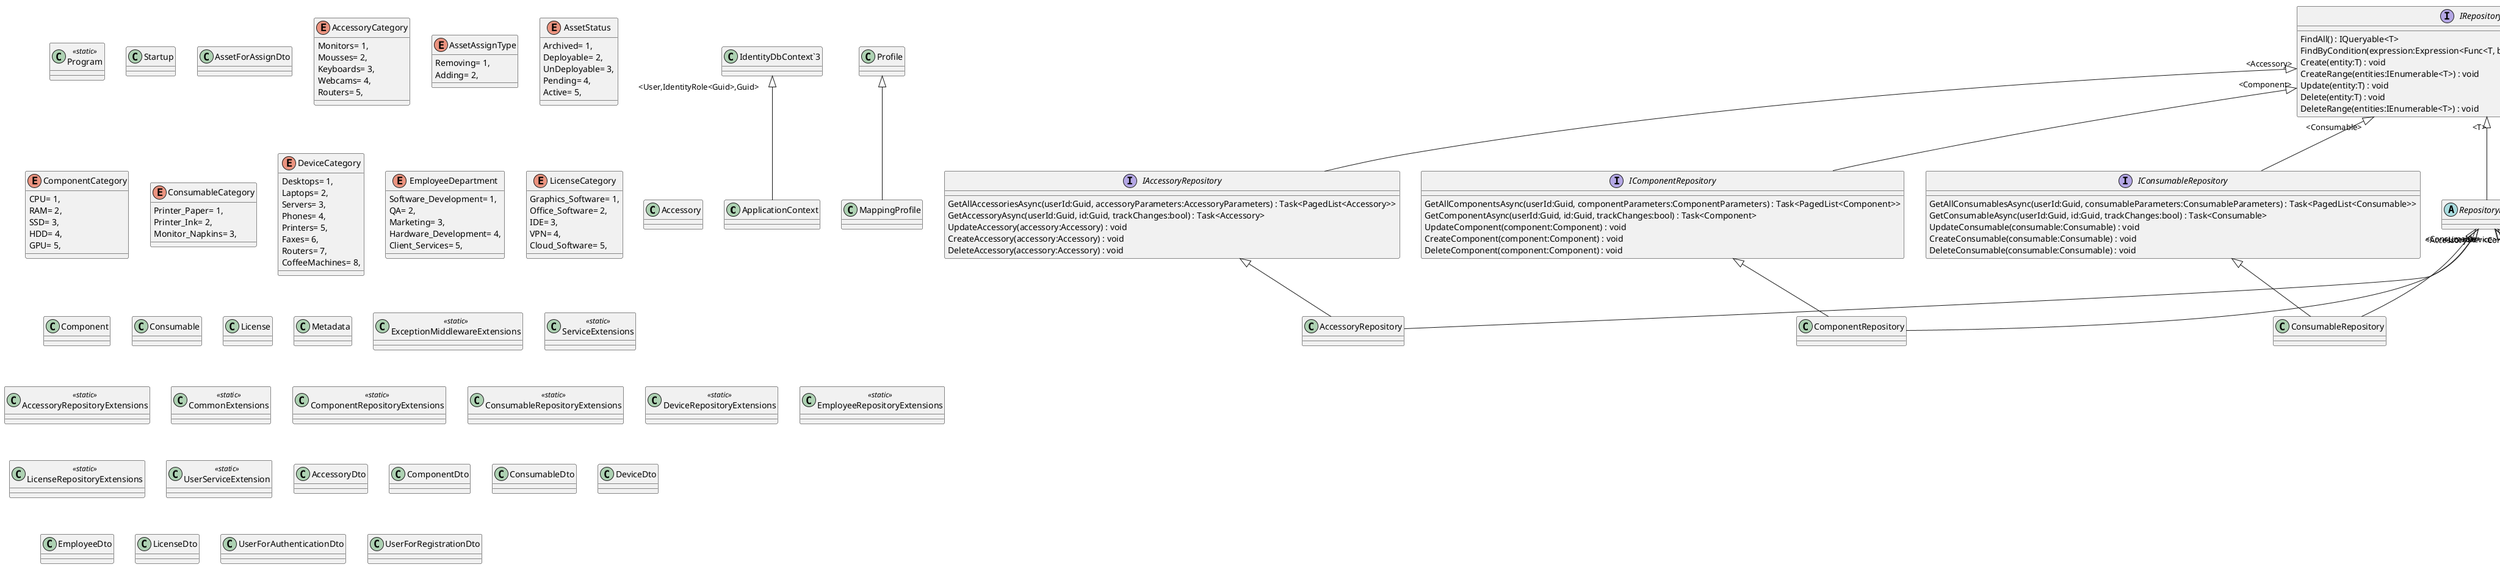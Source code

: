 @startuml
class ApplicationContext {
}
"IdentityDbContext`3" "<User,IdentityRole<Guid>,Guid>" <|-- ApplicationContext
class MappingProfile {
}
Profile <|-- MappingProfile
class Program <<static>> {
}
class Startup {
}
class AccessoryRepository {
}
"RepositoryBase`1" "<Accessory>" <|-- AccessoryRepository
IAccessoryRepository <|-- AccessoryRepository
class ComponentRepository {
}
"RepositoryBase`1" "<Component>" <|-- ComponentRepository
IComponentRepository <|-- ComponentRepository
class ConsumableRepository {
}
"RepositoryBase`1" "<Consumable>" <|-- ConsumableRepository
IConsumableRepository <|-- ConsumableRepository
class DeviceRepository {
}
"RepositoryBase`1" "<Device>" <|-- DeviceRepository
IDeviceRepository <|-- DeviceRepository
class EmployeeRepository {
}
"RepositoryBase`1" "<Employee>" <|-- EmployeeRepository
IEmployeeRepository <|-- EmployeeRepository
class LicenseRepository {
}
"RepositoryBase`1" "<License>" <|-- LicenseRepository
ILicenseRepository <|-- LicenseRepository
abstract class "RepositoryBase`1"<T> {
}
"IRepositoryBase`1" "<T>" <|-- "RepositoryBase`1"
class RepositoryManager {
}
IRepositoryManager <|-- RepositoryManager
class AccessoryService {
}
IAccessoryService <|-- AccessoryService
class AuthenticationService {
}
IAuthenticationService <|-- AuthenticationService
class ComponentService {
}
IComponentService <|-- ComponentService
class ConsumableService {
}
IConsumableService <|-- ConsumableService
class DeviceService {
}
IDeviceService <|-- DeviceService
class EmployeeService {
}
IEmployeeService <|-- EmployeeService
class LicenseService {
}
ILicenseService <|-- LicenseService
class UserService {
}
IUserService <|-- UserService
class DeviceConfiguration {
}
"IEntityTypeConfiguration`1" "<Device>" <|-- DeviceConfiguration
class EmployeeConfiguration {
}
"IEntityTypeConfiguration`1" "<Employee>" <|-- EmployeeConfiguration
class RoleConfiguration {
}
"IEntityTypeConfiguration`1" "<IdentityRole<Guid>>" <|-- RoleConfiguration
class AssetForAssignDto {
}
enum AccessoryCategory {
    Monitors= 1,
    Mousses= 2,
    Keyboards= 3,
    Webcams= 4,
    Routers= 5,
}
enum AssetAssignType {
    Removing= 1,
    Adding= 2,
}
enum AssetStatus {
    Archived= 1,
    Deployable= 2,
    UnDeployable= 3,
    Pending= 4,
    Active= 5,
}
enum ComponentCategory {
    CPU= 1,
    RAM= 2,
    SSD= 3,
    HDD= 4,
    GPU= 5,
}
enum ConsumableCategory {
    Printer_Paper= 1,
    Printer_Ink= 2,
    Monitor_Napkins= 3,
}
enum DeviceCategory {
    Desktops= 1,
    Laptops= 2,
    Servers= 3,
    Phones= 4,
    Printers= 5,
    Faxes= 6,
    Routers= 7,
    CoffeeMachines= 8,
}
enum EmployeeDepartment {
    Software_Development= 1,
    QA= 2,
    Marketing= 3,
    Hardware_Development= 4,
    Client_Services= 5,
}
enum LicenseCategory {
    Graphics_Software= 1,
    Office_Software= 2,
    IDE= 3,
    VPN= 4,
    Cloud_Software= 5,
}
class User {
}
"IdentityUser`1" "<Guid>" <|-- User
class Accessory {
}
class Component {
}
class Consumable {
}
class License {
}
class Metadata {
}
class "PagedList`1"<T> {
}
"List`1" "<T>" <|-- "PagedList`1"
abstract class RequestParameters {
}
class EmployeeParameters {
}
class DeviceParameters {
}
class AccessoryParameters {
}
class ConsumableParameters {
}
class ComponentParameters {
}
class LicenseParameters {
}
RequestParameters <|-- EmployeeParameters
RequestParameters <|-- DeviceParameters
RequestParameters <|-- AccessoryParameters
RequestParameters <|-- ConsumableParameters
RequestParameters <|-- ComponentParameters
RequestParameters <|-- LicenseParameters
class ValidationFilterAttribute {
}
IActionFilter <|-- ValidationFilterAttribute
class AccessoriesController {
}
ControllerBase <|-- AccessoriesController
class ComponentsController {
}
ControllerBase <|-- ComponentsController
class ConsumablesController {
}
ControllerBase <|-- ConsumablesController
class DevicesController {
}
ControllerBase <|-- DevicesController
class EmployeesController {
}
ControllerBase <|-- EmployeesController
class LicensesController {
}
ControllerBase <|-- LicensesController
class UsersController {
}
ControllerBase <|-- UsersController
class ExceptionMiddlewareExtensions <<static>> {
}
class ServiceExtensions <<static>> {
}
class InitialCreate <<partial>> {
}
Migration <|-- InitialCreate
class InitialCreate <<partial>> {
}
class DbSeed1 <<partial>> {
}
Migration <|-- DbSeed1
class DbSeed1 <<partial>> {
}
class ConvertEnumsToStrings <<partial>> {
}
Migration <|-- ConvertEnumsToStrings
class ConvertEnumsToStrings <<partial>> {
}
class UpdateConsumableEntity <<partial>> {
}
Migration <|-- UpdateConsumableEntity
class UpdateConsumableEntity <<partial>> {
}
class UpdateConsumableEnumCategoryToString <<partial>> {
}
Migration <|-- UpdateConsumableEnumCategoryToString
class UpdateConsumableEnumCategoryToString <<partial>> {
}
class AddIdentity <<partial>> {
}
Migration <|-- AddIdentity
class AddIdentity <<partial>> {
}
class ApplicationContextModelSnapshot <<partial>> {
}
ModelSnapshot <|-- ApplicationContextModelSnapshot
interface IAccessoryRepository {
    GetAllAccessoriesAsync(userId:Guid, accessoryParameters:AccessoryParameters) : Task<PagedList<Accessory>>
    GetAccessoryAsync(userId:Guid, id:Guid, trackChanges:bool) : Task<Accessory>
    UpdateAccessory(accessory:Accessory) : void
    CreateAccessory(accessory:Accessory) : void
    DeleteAccessory(accessory:Accessory) : void
}
"IRepositoryBase`1" "<Accessory>" <|-- IAccessoryRepository
interface IComponentRepository {
    GetAllComponentsAsync(userId:Guid, componentParameters:ComponentParameters) : Task<PagedList<Component>>
    GetComponentAsync(userId:Guid, id:Guid, trackChanges:bool) : Task<Component>
    UpdateComponent(component:Component) : void
    CreateComponent(component:Component) : void
    DeleteComponent(component:Component) : void
}
"IRepositoryBase`1" "<Component>" <|-- IComponentRepository
interface IConsumableRepository {
    GetAllConsumablesAsync(userId:Guid, consumableParameters:ConsumableParameters) : Task<PagedList<Consumable>>
    GetConsumableAsync(userId:Guid, id:Guid, trackChanges:bool) : Task<Consumable>
    UpdateConsumable(consumable:Consumable) : void
    CreateConsumable(consumable:Consumable) : void
    DeleteConsumable(consumable:Consumable) : void
}
"IRepositoryBase`1" "<Consumable>" <|-- IConsumableRepository
interface IDeviceRepository {
    GetAllDevicesAsync(userId:Guid, deviceParameters:DeviceParameters) : Task<PagedList<Device>>
    GetDeviceAsync(userId:Guid, id:Guid, trackChanges:bool) : Task<Device>
    UpdateDevice(device:Device) : void
    CreateDevice(device:Device) : void
    DeleteDevice(device:Device) : void
    GetAllEmployeeDevicesAsync(employeeId:Guid) : Task<IEnumerable<Device>>
}
"IRepositoryBase`1" "<Device>" <|-- IDeviceRepository
interface IEmployeeRepository {
    GetAllEmployees(userId:Guid, employeeParameters:EmployeeParameters) : Task<PagedList<Employee>>
    GetEmployeeAsync(userId:Guid, id:Guid, trackChanges:bool) : Task<Employee>
    UpdateEmployee(employee:Employee) : void
    CreateEmployee(employee:Employee) : void
    DeleteEmployee(employee:Employee) : void
}
"IRepositoryBase`1" "<Employee>" <|-- IEmployeeRepository
interface ILicenseRepository {
    GetAllLicensesAsync(userId:Guid, licenseParameters:LicenseParameters) : Task<PagedList<License>>
    GetLicenseAsync(userId:Guid, id:Guid, trackChanges:bool) : Task<License>
    UpdateLicense(license:License) : void
    CreateLicense(license:License) : void
    DeleteLicense(license:License) : void
}
"IRepositoryBase`1" "<License>" <|-- ILicenseRepository
interface "IRepositoryBase`1"<T> {
    FindAll() : IQueryable<T>
    FindByCondition(expression:Expression<Func<T, bool>>, trackChanges:bool) : IQueryable<T>
    Create(entity:T) : void
    CreateRange(entities:IEnumerable<T>) : void
    Update(entity:T) : void
    Delete(entity:T) : void
    DeleteRange(entities:IEnumerable<T>) : void
}
interface IRepositoryManager {
    Employee : IEmployeeRepository <<get>>
    Device : IDeviceRepository <<get>>
    Accessory : IAccessoryRepository <<get>>
    Component : IComponentRepository <<get>>
    Consumable : IConsumableRepository <<get>>
    License : ILicenseRepository <<get>>
    SaveAsync() : Task
}
class AccessoryRepositoryExtensions <<static>> {
}
class CommonExtensions <<static>> {
}
class ComponentRepositoryExtensions <<static>> {
}
class ConsumableRepositoryExtensions <<static>> {
}
class DeviceRepositoryExtensions <<static>> {
}
class EmployeeRepositoryExtensions <<static>> {
}
class LicenseRepositoryExtensions <<static>> {
}
interface IAccessoryService {
}
interface IAuthenticationService {
    RegisterUserAsync(userForRegistration:UserForRegistrationDto, modelState:ModelStateDictionary) : Task<bool>
    AuthenticateUserAsync(userForAuthentication:UserForAuthenticationDto) : Task<bool>
    CreateTokenAsync() : Task<string>
}
interface IComponentService {
}
interface IConsumableService {
}
interface IDeviceService {
}
interface IEmployeeService {
}
interface ILicenseService {
}
interface IUserService {
}
class CommonExtensions <<static>> {
}
class UserServiceExtension <<static>> {
}
class AccessoryDto {
}
class AccessoryForCreationDto {
}
AccessoryForManipulationDto <|-- AccessoryForCreationDto
abstract class AccessoryForManipulationDto {
}
class AccessoryForUpdateDto {
}
AccessoryForManipulationDto <|-- AccessoryForUpdateDto
class ComponentDto {
}
class ComponentForCreationDto {
}
ComponentForManipulationDto <|-- ComponentForCreationDto
abstract class ComponentForManipulationDto {
}
class ComponentForUpdateDto {
}
ComponentForManipulationDto <|-- ComponentForUpdateDto
class ConsumableDto {
}
class ConsumableForCreationDto {
}
ConsumableForManipulationDto <|-- ConsumableForCreationDto
abstract class ConsumableForManipulationDto {
}
class ConsumableForUpdateDto {
}
ConsumableForManipulationDto <|-- ConsumableForUpdateDto
class DeviceDto {
}
class DeviceForCreationDto {
}
DeviceForManipulationDto <|-- DeviceForCreationDto
abstract class DeviceForManipulationDto {
}
class DeviceForUpdateDto {
}
DeviceForManipulationDto <|-- DeviceForUpdateDto
class EmployeeDto {
}
class EmployeeForCreationDto {
}
EmployeeForManipulationDto <|-- EmployeeForCreationDto
abstract class EmployeeForManipulationDto {
}
class EmployeeForUpdateDto {
}
EmployeeForManipulationDto <|-- EmployeeForUpdateDto
class LicenseDto {
}
class LicenseForCreationDto {
}
LicenseForManipulationDto <|-- LicenseForCreationDto
abstract class LicenseForManipulationDto {
}
class LicenseForUpdateDto {
}
LicenseForManipulationDto <|-- LicenseForUpdateDto
class UserForAuthenticationDto {
}
class UserForRegistrationDto {
}
@enduml
